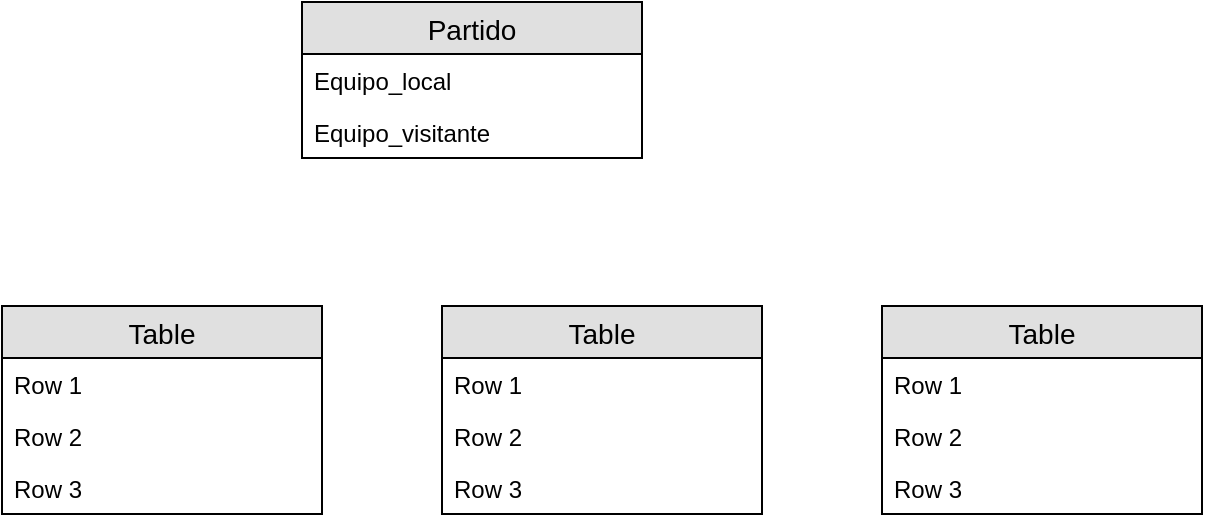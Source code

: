 <mxfile version="11.2.9" type="github" pages="1"><diagram id="39abyVwoU4LaPdrvzuOd" name="Page-1"><mxGraphModel dx="854" dy="468" grid="1" gridSize="10" guides="1" tooltips="1" connect="1" arrows="1" fold="1" page="1" pageScale="1" pageWidth="827" pageHeight="1169" math="0" shadow="0"><root><mxCell id="0"/><mxCell id="1" parent="0"/><mxCell id="FcuoBXQgF8bOgGThEHBj-9" value="Partido" style="swimlane;fontStyle=0;childLayout=stackLayout;horizontal=1;startSize=26;fillColor=#e0e0e0;horizontalStack=0;resizeParent=1;resizeParentMax=0;resizeLast=0;collapsible=1;marginBottom=0;swimlaneFillColor=#ffffff;align=center;fontSize=14;" vertex="1" parent="1"><mxGeometry x="280" y="40" width="170" height="78" as="geometry"/></mxCell><mxCell id="FcuoBXQgF8bOgGThEHBj-10" value="Equipo_local" style="text;strokeColor=none;fillColor=none;spacingLeft=4;spacingRight=4;overflow=hidden;rotatable=0;points=[[0,0.5],[1,0.5]];portConstraint=eastwest;fontSize=12;" vertex="1" parent="FcuoBXQgF8bOgGThEHBj-9"><mxGeometry y="26" width="170" height="26" as="geometry"/></mxCell><mxCell id="FcuoBXQgF8bOgGThEHBj-11" value="Equipo_visitante" style="text;strokeColor=none;fillColor=none;spacingLeft=4;spacingRight=4;overflow=hidden;rotatable=0;points=[[0,0.5],[1,0.5]];portConstraint=eastwest;fontSize=12;" vertex="1" parent="FcuoBXQgF8bOgGThEHBj-9"><mxGeometry y="52" width="170" height="26" as="geometry"/></mxCell><mxCell id="FcuoBXQgF8bOgGThEHBj-13" value="Table" style="swimlane;fontStyle=0;childLayout=stackLayout;horizontal=1;startSize=26;fillColor=#e0e0e0;horizontalStack=0;resizeParent=1;resizeParentMax=0;resizeLast=0;collapsible=1;marginBottom=0;swimlaneFillColor=#ffffff;align=center;fontSize=14;" vertex="1" parent="1"><mxGeometry x="130" y="192" width="160" height="104" as="geometry"/></mxCell><mxCell id="FcuoBXQgF8bOgGThEHBj-14" value="Row 1" style="text;strokeColor=none;fillColor=none;spacingLeft=4;spacingRight=4;overflow=hidden;rotatable=0;points=[[0,0.5],[1,0.5]];portConstraint=eastwest;fontSize=12;" vertex="1" parent="FcuoBXQgF8bOgGThEHBj-13"><mxGeometry y="26" width="160" height="26" as="geometry"/></mxCell><mxCell id="FcuoBXQgF8bOgGThEHBj-15" value="Row 2" style="text;strokeColor=none;fillColor=none;spacingLeft=4;spacingRight=4;overflow=hidden;rotatable=0;points=[[0,0.5],[1,0.5]];portConstraint=eastwest;fontSize=12;" vertex="1" parent="FcuoBXQgF8bOgGThEHBj-13"><mxGeometry y="52" width="160" height="26" as="geometry"/></mxCell><mxCell id="FcuoBXQgF8bOgGThEHBj-16" value="Row 3" style="text;strokeColor=none;fillColor=none;spacingLeft=4;spacingRight=4;overflow=hidden;rotatable=0;points=[[0,0.5],[1,0.5]];portConstraint=eastwest;fontSize=12;" vertex="1" parent="FcuoBXQgF8bOgGThEHBj-13"><mxGeometry y="78" width="160" height="26" as="geometry"/></mxCell><mxCell id="FcuoBXQgF8bOgGThEHBj-17" value="Table" style="swimlane;fontStyle=0;childLayout=stackLayout;horizontal=1;startSize=26;fillColor=#e0e0e0;horizontalStack=0;resizeParent=1;resizeParentMax=0;resizeLast=0;collapsible=1;marginBottom=0;swimlaneFillColor=#ffffff;align=center;fontSize=14;" vertex="1" parent="1"><mxGeometry x="350" y="192" width="160" height="104" as="geometry"/></mxCell><mxCell id="FcuoBXQgF8bOgGThEHBj-18" value="Row 1" style="text;strokeColor=none;fillColor=none;spacingLeft=4;spacingRight=4;overflow=hidden;rotatable=0;points=[[0,0.5],[1,0.5]];portConstraint=eastwest;fontSize=12;" vertex="1" parent="FcuoBXQgF8bOgGThEHBj-17"><mxGeometry y="26" width="160" height="26" as="geometry"/></mxCell><mxCell id="FcuoBXQgF8bOgGThEHBj-19" value="Row 2" style="text;strokeColor=none;fillColor=none;spacingLeft=4;spacingRight=4;overflow=hidden;rotatable=0;points=[[0,0.5],[1,0.5]];portConstraint=eastwest;fontSize=12;" vertex="1" parent="FcuoBXQgF8bOgGThEHBj-17"><mxGeometry y="52" width="160" height="26" as="geometry"/></mxCell><mxCell id="FcuoBXQgF8bOgGThEHBj-20" value="Row 3" style="text;strokeColor=none;fillColor=none;spacingLeft=4;spacingRight=4;overflow=hidden;rotatable=0;points=[[0,0.5],[1,0.5]];portConstraint=eastwest;fontSize=12;" vertex="1" parent="FcuoBXQgF8bOgGThEHBj-17"><mxGeometry y="78" width="160" height="26" as="geometry"/></mxCell><mxCell id="FcuoBXQgF8bOgGThEHBj-21" value="Table" style="swimlane;fontStyle=0;childLayout=stackLayout;horizontal=1;startSize=26;fillColor=#e0e0e0;horizontalStack=0;resizeParent=1;resizeParentMax=0;resizeLast=0;collapsible=1;marginBottom=0;swimlaneFillColor=#ffffff;align=center;fontSize=14;" vertex="1" parent="1"><mxGeometry x="570" y="192" width="160" height="104" as="geometry"/></mxCell><mxCell id="FcuoBXQgF8bOgGThEHBj-22" value="Row 1" style="text;strokeColor=none;fillColor=none;spacingLeft=4;spacingRight=4;overflow=hidden;rotatable=0;points=[[0,0.5],[1,0.5]];portConstraint=eastwest;fontSize=12;" vertex="1" parent="FcuoBXQgF8bOgGThEHBj-21"><mxGeometry y="26" width="160" height="26" as="geometry"/></mxCell><mxCell id="FcuoBXQgF8bOgGThEHBj-23" value="Row 2" style="text;strokeColor=none;fillColor=none;spacingLeft=4;spacingRight=4;overflow=hidden;rotatable=0;points=[[0,0.5],[1,0.5]];portConstraint=eastwest;fontSize=12;" vertex="1" parent="FcuoBXQgF8bOgGThEHBj-21"><mxGeometry y="52" width="160" height="26" as="geometry"/></mxCell><mxCell id="FcuoBXQgF8bOgGThEHBj-24" value="Row 3" style="text;strokeColor=none;fillColor=none;spacingLeft=4;spacingRight=4;overflow=hidden;rotatable=0;points=[[0,0.5],[1,0.5]];portConstraint=eastwest;fontSize=12;" vertex="1" parent="FcuoBXQgF8bOgGThEHBj-21"><mxGeometry y="78" width="160" height="26" as="geometry"/></mxCell></root></mxGraphModel></diagram></mxfile>